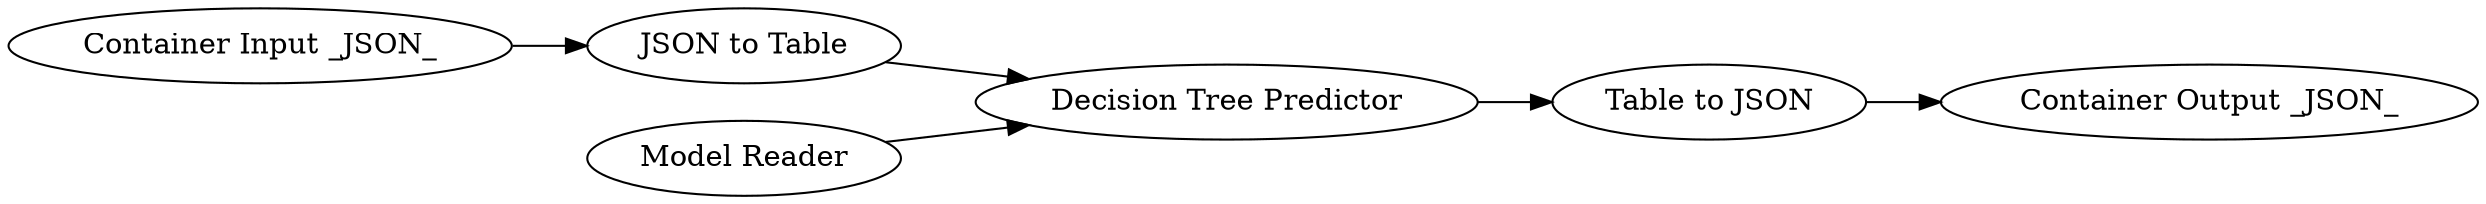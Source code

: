 digraph {
	1 [label="Container Input _JSON_"]
	2 [label="JSON to Table"]
	3 [label="Model Reader"]
	5 [label="Table to JSON"]
	6 [label="Container Output _JSON_"]
	7 [label="Decision Tree Predictor"]
	1 -> 2
	2 -> 7
	3 -> 7
	5 -> 6
	7 -> 5
	rankdir=LR
}
